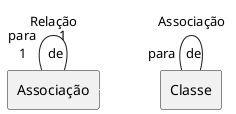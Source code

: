 @startuml mod07ima20 
rectangle "Associação" as ass
left to right direction
ass "para\n1"--- "    1\nde" ass : Relação
rectangle "Classe" as cl
left to right direction
cl "para"--- " \n de" cl : Associação
ass -[#White]- cl
@enduml